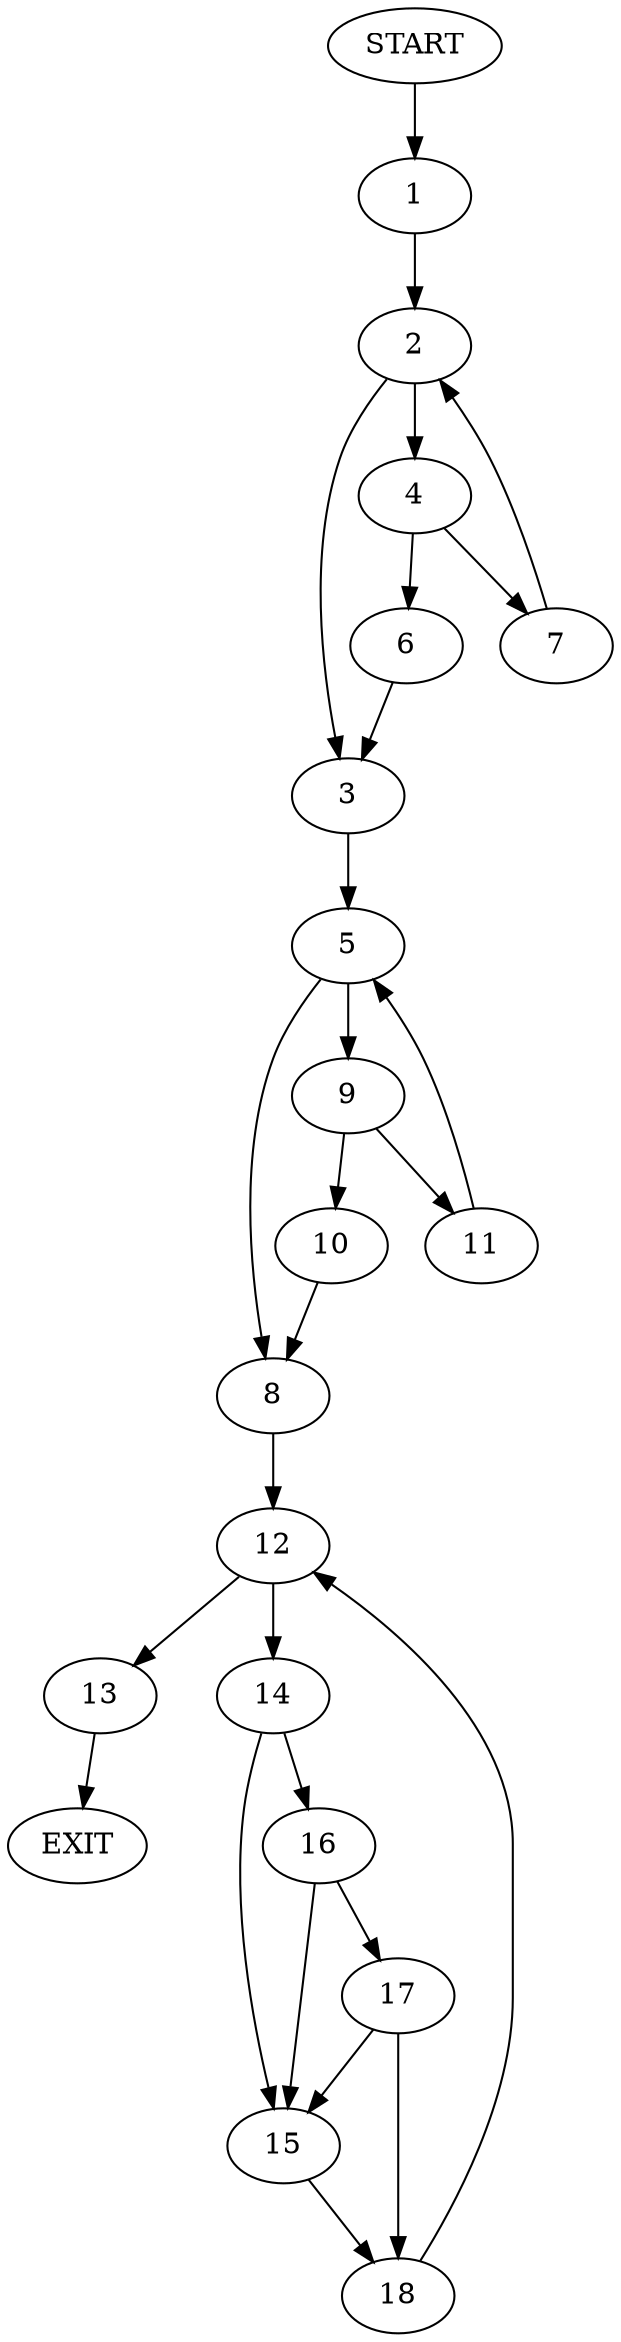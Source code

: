 digraph {
0 [label="START"]
19 [label="EXIT"]
0 -> 1
1 -> 2
2 -> 3
2 -> 4
3 -> 5
4 -> 6
4 -> 7
7 -> 2
6 -> 3
5 -> 8
5 -> 9
9 -> 10
9 -> 11
8 -> 12
11 -> 5
10 -> 8
12 -> 13
12 -> 14
14 -> 15
14 -> 16
13 -> 19
16 -> 15
16 -> 17
15 -> 18
17 -> 15
17 -> 18
18 -> 12
}
